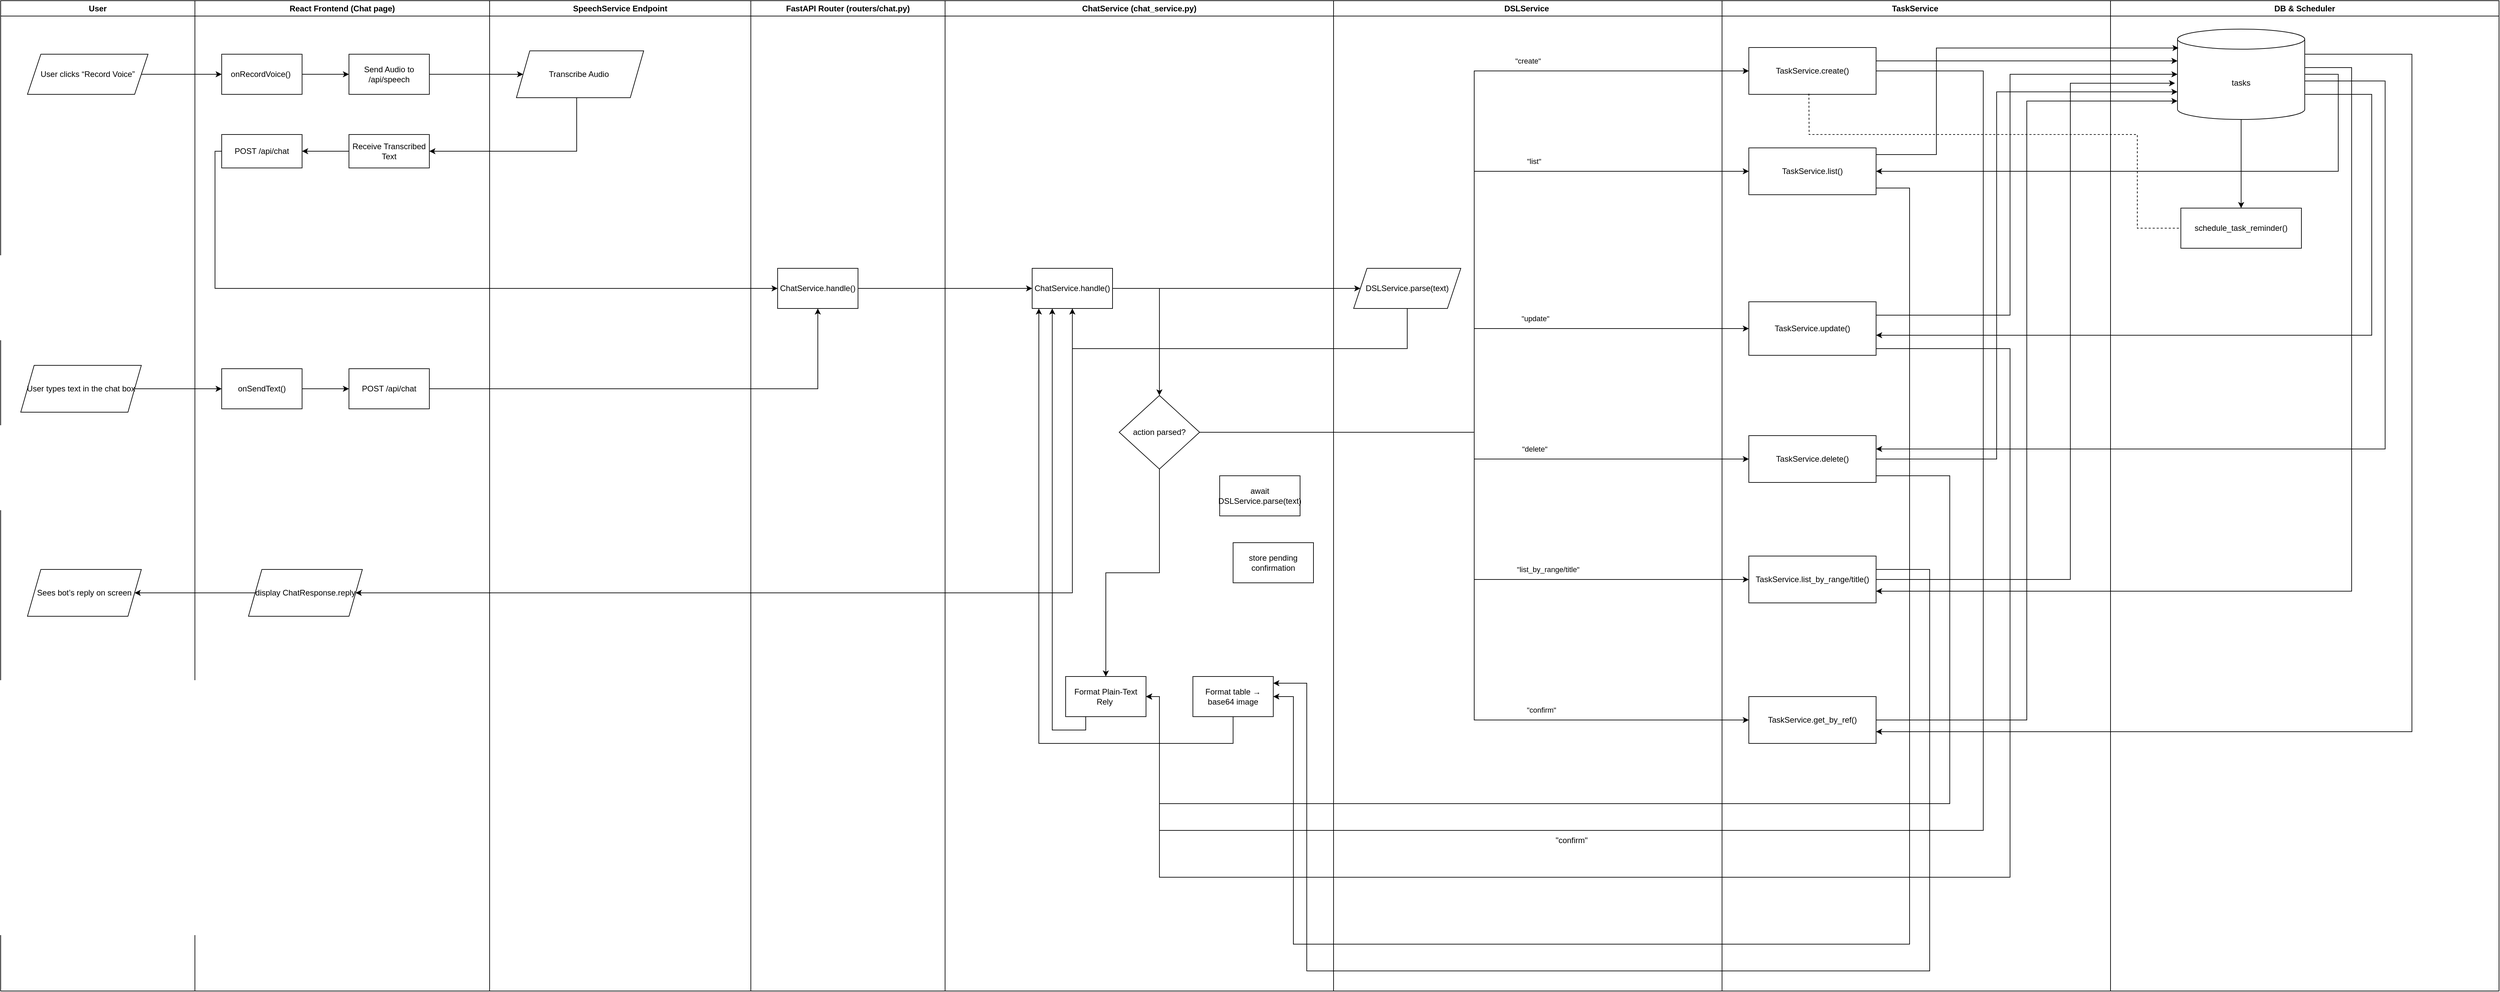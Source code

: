 <mxfile version="27.1.4">
  <diagram id="C5RBs43oDa-KdzZeNtuy" name="Page-1">
    <mxGraphModel dx="2746" dy="384" grid="1" gridSize="10" guides="1" tooltips="1" connect="1" arrows="1" fold="1" page="1" pageScale="1" pageWidth="827" pageHeight="1169" math="0" shadow="0">
      <root>
        <mxCell id="WIyWlLk6GJQsqaUBKTNV-0" />
        <mxCell id="WIyWlLk6GJQsqaUBKTNV-1" parent="WIyWlLk6GJQsqaUBKTNV-0" />
        <mxCell id="ZI6wd0_Fq82GZpxNzICY-0" value="User" style="swimlane;whiteSpace=wrap;html=1;" vertex="1" parent="WIyWlLk6GJQsqaUBKTNV-1">
          <mxGeometry x="980" y="2000" width="290" height="1480" as="geometry" />
        </mxCell>
        <mxCell id="ZI6wd0_Fq82GZpxNzICY-9" value="User types text in the chat box" style="shape=parallelogram;perimeter=parallelogramPerimeter;whiteSpace=wrap;html=1;fixedSize=1;" vertex="1" parent="ZI6wd0_Fq82GZpxNzICY-0">
          <mxGeometry x="30" y="545" width="180" height="70" as="geometry" />
        </mxCell>
        <mxCell id="ZI6wd0_Fq82GZpxNzICY-10" value="User clicks “Record Voice”" style="shape=parallelogram;perimeter=parallelogramPerimeter;whiteSpace=wrap;html=1;fixedSize=1;" vertex="1" parent="ZI6wd0_Fq82GZpxNzICY-0">
          <mxGeometry x="40" y="80" width="180" height="60" as="geometry" />
        </mxCell>
        <mxCell id="ZI6wd0_Fq82GZpxNzICY-11" value="Sees bot’s reply on screen" style="shape=parallelogram;perimeter=parallelogramPerimeter;whiteSpace=wrap;html=1;fixedSize=1;" vertex="1" parent="ZI6wd0_Fq82GZpxNzICY-0">
          <mxGeometry x="40" y="850" width="170" height="70" as="geometry" />
        </mxCell>
        <mxCell id="ZI6wd0_Fq82GZpxNzICY-1" value="React Frontend (Chat page)" style="swimlane;whiteSpace=wrap;html=1;" vertex="1" parent="WIyWlLk6GJQsqaUBKTNV-1">
          <mxGeometry x="1270" y="2000" width="440" height="1480" as="geometry" />
        </mxCell>
        <mxCell id="ZI6wd0_Fq82GZpxNzICY-17" style="edgeStyle=orthogonalEdgeStyle;rounded=0;orthogonalLoop=1;jettySize=auto;html=1;entryX=0;entryY=0.5;entryDx=0;entryDy=0;" edge="1" parent="ZI6wd0_Fq82GZpxNzICY-1" source="ZI6wd0_Fq82GZpxNzICY-12" target="ZI6wd0_Fq82GZpxNzICY-16">
          <mxGeometry relative="1" as="geometry" />
        </mxCell>
        <mxCell id="ZI6wd0_Fq82GZpxNzICY-12" value="onSendText()" style="rounded=0;whiteSpace=wrap;html=1;" vertex="1" parent="ZI6wd0_Fq82GZpxNzICY-1">
          <mxGeometry x="40" y="550" width="120" height="60" as="geometry" />
        </mxCell>
        <mxCell id="ZI6wd0_Fq82GZpxNzICY-19" style="edgeStyle=orthogonalEdgeStyle;rounded=0;orthogonalLoop=1;jettySize=auto;html=1;" edge="1" parent="ZI6wd0_Fq82GZpxNzICY-1" source="ZI6wd0_Fq82GZpxNzICY-13" target="ZI6wd0_Fq82GZpxNzICY-18">
          <mxGeometry relative="1" as="geometry" />
        </mxCell>
        <mxCell id="ZI6wd0_Fq82GZpxNzICY-13" value="onRecordVoice()&amp;nbsp;" style="rounded=0;whiteSpace=wrap;html=1;" vertex="1" parent="ZI6wd0_Fq82GZpxNzICY-1">
          <mxGeometry x="40" y="80" width="120" height="60" as="geometry" />
        </mxCell>
        <mxCell id="ZI6wd0_Fq82GZpxNzICY-16" value="POST /api/chat" style="rounded=0;whiteSpace=wrap;html=1;" vertex="1" parent="ZI6wd0_Fq82GZpxNzICY-1">
          <mxGeometry x="230" y="550" width="120" height="60" as="geometry" />
        </mxCell>
        <mxCell id="ZI6wd0_Fq82GZpxNzICY-18" value="Send Audio to /api/speech" style="rounded=0;whiteSpace=wrap;html=1;" vertex="1" parent="ZI6wd0_Fq82GZpxNzICY-1">
          <mxGeometry x="230" y="80" width="120" height="60" as="geometry" />
        </mxCell>
        <mxCell id="ZI6wd0_Fq82GZpxNzICY-30" style="edgeStyle=orthogonalEdgeStyle;rounded=0;orthogonalLoop=1;jettySize=auto;html=1;entryX=1;entryY=0.5;entryDx=0;entryDy=0;" edge="1" parent="ZI6wd0_Fq82GZpxNzICY-1" source="ZI6wd0_Fq82GZpxNzICY-27" target="ZI6wd0_Fq82GZpxNzICY-29">
          <mxGeometry relative="1" as="geometry" />
        </mxCell>
        <mxCell id="ZI6wd0_Fq82GZpxNzICY-27" value="&lt;div&gt;&lt;span style=&quot;background-color: transparent; color: light-dark(rgb(0, 0, 0), rgb(255, 255, 255));&quot;&gt;Receive Transcribed Text&lt;/span&gt;&lt;/div&gt;" style="rounded=0;whiteSpace=wrap;html=1;" vertex="1" parent="ZI6wd0_Fq82GZpxNzICY-1">
          <mxGeometry x="230" y="200" width="120" height="50" as="geometry" />
        </mxCell>
        <mxCell id="ZI6wd0_Fq82GZpxNzICY-29" value="POST /api/chat" style="rounded=0;whiteSpace=wrap;html=1;" vertex="1" parent="ZI6wd0_Fq82GZpxNzICY-1">
          <mxGeometry x="40" y="200" width="120" height="50" as="geometry" />
        </mxCell>
        <mxCell id="ZI6wd0_Fq82GZpxNzICY-44" value="display ChatResponse.reply" style="shape=parallelogram;perimeter=parallelogramPerimeter;whiteSpace=wrap;html=1;fixedSize=1;" vertex="1" parent="ZI6wd0_Fq82GZpxNzICY-1">
          <mxGeometry x="80" y="850" width="170" height="70" as="geometry" />
        </mxCell>
        <mxCell id="ZI6wd0_Fq82GZpxNzICY-2" value="SpeechService Endpoint" style="swimlane;whiteSpace=wrap;html=1;" vertex="1" parent="WIyWlLk6GJQsqaUBKTNV-1">
          <mxGeometry x="1710" y="2000" width="390" height="1480" as="geometry" />
        </mxCell>
        <mxCell id="ZI6wd0_Fq82GZpxNzICY-25" value="Transcribe Audio&amp;nbsp;" style="shape=parallelogram;perimeter=parallelogramPerimeter;whiteSpace=wrap;html=1;fixedSize=1;" vertex="1" parent="ZI6wd0_Fq82GZpxNzICY-2">
          <mxGeometry x="40" y="75" width="190" height="70" as="geometry" />
        </mxCell>
        <mxCell id="ZI6wd0_Fq82GZpxNzICY-3" value="FastAPI Router&amp;nbsp;(routers/chat.py)" style="swimlane;whiteSpace=wrap;html=1;" vertex="1" parent="WIyWlLk6GJQsqaUBKTNV-1">
          <mxGeometry x="2100" y="2000" width="290" height="1480" as="geometry" />
        </mxCell>
        <mxCell id="ZI6wd0_Fq82GZpxNzICY-32" value="ChatService.handle()" style="rounded=0;whiteSpace=wrap;html=1;" vertex="1" parent="ZI6wd0_Fq82GZpxNzICY-3">
          <mxGeometry x="40" y="400" width="120" height="60" as="geometry" />
        </mxCell>
        <mxCell id="ZI6wd0_Fq82GZpxNzICY-4" value="ChatService&amp;nbsp;(chat_service.py)" style="swimlane;whiteSpace=wrap;html=1;" vertex="1" parent="WIyWlLk6GJQsqaUBKTNV-1">
          <mxGeometry x="2390" y="2000" width="580" height="1480" as="geometry" />
        </mxCell>
        <mxCell id="ZI6wd0_Fq82GZpxNzICY-52" style="edgeStyle=orthogonalEdgeStyle;rounded=0;orthogonalLoop=1;jettySize=auto;html=1;" edge="1" parent="ZI6wd0_Fq82GZpxNzICY-4" source="ZI6wd0_Fq82GZpxNzICY-37" target="ZI6wd0_Fq82GZpxNzICY-47">
          <mxGeometry relative="1" as="geometry" />
        </mxCell>
        <mxCell id="ZI6wd0_Fq82GZpxNzICY-37" value="ChatService.handle()" style="rounded=0;whiteSpace=wrap;html=1;" vertex="1" parent="ZI6wd0_Fq82GZpxNzICY-4">
          <mxGeometry x="130" y="400" width="120" height="60" as="geometry" />
        </mxCell>
        <mxCell id="ZI6wd0_Fq82GZpxNzICY-46" value="await DSLService.parse(text)" style="rounded=0;whiteSpace=wrap;html=1;" vertex="1" parent="ZI6wd0_Fq82GZpxNzICY-4">
          <mxGeometry x="410" y="710" width="120" height="60" as="geometry" />
        </mxCell>
        <mxCell id="ZI6wd0_Fq82GZpxNzICY-94" style="edgeStyle=orthogonalEdgeStyle;rounded=0;orthogonalLoop=1;jettySize=auto;html=1;" edge="1" parent="ZI6wd0_Fq82GZpxNzICY-4" source="ZI6wd0_Fq82GZpxNzICY-47" target="ZI6wd0_Fq82GZpxNzICY-49">
          <mxGeometry relative="1" as="geometry" />
        </mxCell>
        <mxCell id="ZI6wd0_Fq82GZpxNzICY-47" value="action parsed?" style="rhombus;whiteSpace=wrap;html=1;" vertex="1" parent="ZI6wd0_Fq82GZpxNzICY-4">
          <mxGeometry x="260" y="590" width="120" height="110" as="geometry" />
        </mxCell>
        <mxCell id="ZI6wd0_Fq82GZpxNzICY-96" style="edgeStyle=orthogonalEdgeStyle;rounded=0;orthogonalLoop=1;jettySize=auto;html=1;" edge="1" parent="ZI6wd0_Fq82GZpxNzICY-4" source="ZI6wd0_Fq82GZpxNzICY-48" target="ZI6wd0_Fq82GZpxNzICY-37">
          <mxGeometry relative="1" as="geometry">
            <Array as="points">
              <mxPoint x="430" y="1110" />
              <mxPoint x="140" y="1110" />
            </Array>
          </mxGeometry>
        </mxCell>
        <mxCell id="ZI6wd0_Fq82GZpxNzICY-48" value="Format table → base64 image" style="rounded=0;whiteSpace=wrap;html=1;" vertex="1" parent="ZI6wd0_Fq82GZpxNzICY-4">
          <mxGeometry x="370" y="1010" width="120" height="60" as="geometry" />
        </mxCell>
        <mxCell id="ZI6wd0_Fq82GZpxNzICY-95" style="edgeStyle=orthogonalEdgeStyle;rounded=0;orthogonalLoop=1;jettySize=auto;html=1;" edge="1" parent="ZI6wd0_Fq82GZpxNzICY-4" source="ZI6wd0_Fq82GZpxNzICY-49" target="ZI6wd0_Fq82GZpxNzICY-37">
          <mxGeometry relative="1" as="geometry">
            <Array as="points">
              <mxPoint x="210" y="1090" />
              <mxPoint x="160" y="1090" />
            </Array>
          </mxGeometry>
        </mxCell>
        <mxCell id="ZI6wd0_Fq82GZpxNzICY-49" value="Format Plain-Text Rely&amp;nbsp;" style="rounded=0;whiteSpace=wrap;html=1;" vertex="1" parent="ZI6wd0_Fq82GZpxNzICY-4">
          <mxGeometry x="180" y="1010" width="120" height="60" as="geometry" />
        </mxCell>
        <mxCell id="ZI6wd0_Fq82GZpxNzICY-50" value="store pending confirmation" style="rounded=0;whiteSpace=wrap;html=1;" vertex="1" parent="ZI6wd0_Fq82GZpxNzICY-4">
          <mxGeometry x="430" y="810" width="120" height="60" as="geometry" />
        </mxCell>
        <mxCell id="ZI6wd0_Fq82GZpxNzICY-5" value="DSLService&amp;nbsp;" style="swimlane;whiteSpace=wrap;html=1;" vertex="1" parent="WIyWlLk6GJQsqaUBKTNV-1">
          <mxGeometry x="2970" y="2000" width="580" height="1480" as="geometry" />
        </mxCell>
        <mxCell id="ZI6wd0_Fq82GZpxNzICY-40" value="DSLService.parse(text)" style="shape=parallelogram;perimeter=parallelogramPerimeter;whiteSpace=wrap;html=1;fixedSize=1;" vertex="1" parent="ZI6wd0_Fq82GZpxNzICY-5">
          <mxGeometry x="30" y="400" width="160" height="60" as="geometry" />
        </mxCell>
        <mxCell id="ZI6wd0_Fq82GZpxNzICY-7" value="TaskService&amp;nbsp;" style="swimlane;whiteSpace=wrap;html=1;" vertex="1" parent="WIyWlLk6GJQsqaUBKTNV-1">
          <mxGeometry x="3550" y="2000" width="580" height="1480" as="geometry" />
        </mxCell>
        <mxCell id="ZI6wd0_Fq82GZpxNzICY-55" value="TaskService.create()" style="rounded=0;whiteSpace=wrap;html=1;" vertex="1" parent="ZI6wd0_Fq82GZpxNzICY-7">
          <mxGeometry x="40" y="70" width="190" height="70" as="geometry" />
        </mxCell>
        <mxCell id="ZI6wd0_Fq82GZpxNzICY-56" value="TaskService.list()" style="rounded=0;whiteSpace=wrap;html=1;" vertex="1" parent="ZI6wd0_Fq82GZpxNzICY-7">
          <mxGeometry x="40" y="220" width="190" height="70" as="geometry" />
        </mxCell>
        <mxCell id="ZI6wd0_Fq82GZpxNzICY-59" value="TaskService.delete()" style="rounded=0;whiteSpace=wrap;html=1;" vertex="1" parent="ZI6wd0_Fq82GZpxNzICY-7">
          <mxGeometry x="40" y="650" width="190" height="70" as="geometry" />
        </mxCell>
        <mxCell id="ZI6wd0_Fq82GZpxNzICY-60" value="TaskService.list_by_range/title()" style="rounded=0;whiteSpace=wrap;html=1;" vertex="1" parent="ZI6wd0_Fq82GZpxNzICY-7">
          <mxGeometry x="40" y="830" width="190" height="70" as="geometry" />
        </mxCell>
        <mxCell id="ZI6wd0_Fq82GZpxNzICY-61" value="TaskService.get_by_ref()" style="rounded=0;whiteSpace=wrap;html=1;" vertex="1" parent="ZI6wd0_Fq82GZpxNzICY-7">
          <mxGeometry x="40" y="1040" width="190" height="70" as="geometry" />
        </mxCell>
        <mxCell id="ZI6wd0_Fq82GZpxNzICY-62" value="TaskService.update()" style="rounded=0;whiteSpace=wrap;html=1;" vertex="1" parent="ZI6wd0_Fq82GZpxNzICY-7">
          <mxGeometry x="40" y="450" width="190" height="80" as="geometry" />
        </mxCell>
        <mxCell id="ZI6wd0_Fq82GZpxNzICY-21" style="edgeStyle=orthogonalEdgeStyle;rounded=0;orthogonalLoop=1;jettySize=auto;html=1;entryX=0;entryY=0.5;entryDx=0;entryDy=0;" edge="1" parent="WIyWlLk6GJQsqaUBKTNV-1" source="ZI6wd0_Fq82GZpxNzICY-10" target="ZI6wd0_Fq82GZpxNzICY-13">
          <mxGeometry relative="1" as="geometry" />
        </mxCell>
        <mxCell id="ZI6wd0_Fq82GZpxNzICY-24" value="DB &amp;amp; Scheduler" style="swimlane;whiteSpace=wrap;html=1;" vertex="1" parent="WIyWlLk6GJQsqaUBKTNV-1">
          <mxGeometry x="4130" y="2000" width="580" height="1480" as="geometry" />
        </mxCell>
        <mxCell id="ZI6wd0_Fq82GZpxNzICY-98" style="edgeStyle=orthogonalEdgeStyle;rounded=0;orthogonalLoop=1;jettySize=auto;html=1;" edge="1" parent="ZI6wd0_Fq82GZpxNzICY-24" source="ZI6wd0_Fq82GZpxNzICY-82" target="ZI6wd0_Fq82GZpxNzICY-97">
          <mxGeometry relative="1" as="geometry" />
        </mxCell>
        <mxCell id="ZI6wd0_Fq82GZpxNzICY-82" value="tasks" style="shape=cylinder3;whiteSpace=wrap;html=1;boundedLbl=1;backgroundOutline=1;size=15;" vertex="1" parent="ZI6wd0_Fq82GZpxNzICY-24">
          <mxGeometry x="100" y="42.5" width="190" height="135" as="geometry" />
        </mxCell>
        <mxCell id="ZI6wd0_Fq82GZpxNzICY-97" value="schedule_task_reminder()" style="rounded=0;whiteSpace=wrap;html=1;" vertex="1" parent="ZI6wd0_Fq82GZpxNzICY-24">
          <mxGeometry x="105" y="310" width="180" height="60" as="geometry" />
        </mxCell>
        <mxCell id="ZI6wd0_Fq82GZpxNzICY-26" style="edgeStyle=orthogonalEdgeStyle;rounded=0;orthogonalLoop=1;jettySize=auto;html=1;entryX=0;entryY=0.5;entryDx=0;entryDy=0;" edge="1" parent="WIyWlLk6GJQsqaUBKTNV-1" source="ZI6wd0_Fq82GZpxNzICY-18" target="ZI6wd0_Fq82GZpxNzICY-25">
          <mxGeometry relative="1" as="geometry" />
        </mxCell>
        <mxCell id="ZI6wd0_Fq82GZpxNzICY-31" style="edgeStyle=orthogonalEdgeStyle;rounded=0;orthogonalLoop=1;jettySize=auto;html=1;entryX=1;entryY=0.5;entryDx=0;entryDy=0;" edge="1" parent="WIyWlLk6GJQsqaUBKTNV-1" source="ZI6wd0_Fq82GZpxNzICY-25" target="ZI6wd0_Fq82GZpxNzICY-27">
          <mxGeometry relative="1" as="geometry">
            <Array as="points">
              <mxPoint x="1840" y="2225" />
            </Array>
          </mxGeometry>
        </mxCell>
        <mxCell id="ZI6wd0_Fq82GZpxNzICY-33" style="edgeStyle=orthogonalEdgeStyle;rounded=0;orthogonalLoop=1;jettySize=auto;html=1;entryX=0;entryY=0.5;entryDx=0;entryDy=0;" edge="1" parent="WIyWlLk6GJQsqaUBKTNV-1" source="ZI6wd0_Fq82GZpxNzICY-29" target="ZI6wd0_Fq82GZpxNzICY-32">
          <mxGeometry relative="1" as="geometry">
            <Array as="points">
              <mxPoint x="1300" y="2225" />
              <mxPoint x="1300" y="2430" />
            </Array>
          </mxGeometry>
        </mxCell>
        <mxCell id="ZI6wd0_Fq82GZpxNzICY-35" style="edgeStyle=orthogonalEdgeStyle;rounded=0;orthogonalLoop=1;jettySize=auto;html=1;" edge="1" parent="WIyWlLk6GJQsqaUBKTNV-1" source="ZI6wd0_Fq82GZpxNzICY-16" target="ZI6wd0_Fq82GZpxNzICY-32">
          <mxGeometry relative="1" as="geometry" />
        </mxCell>
        <mxCell id="ZI6wd0_Fq82GZpxNzICY-36" style="edgeStyle=orthogonalEdgeStyle;rounded=0;orthogonalLoop=1;jettySize=auto;html=1;entryX=0;entryY=0.5;entryDx=0;entryDy=0;" edge="1" parent="WIyWlLk6GJQsqaUBKTNV-1" source="ZI6wd0_Fq82GZpxNzICY-9" target="ZI6wd0_Fq82GZpxNzICY-12">
          <mxGeometry relative="1" as="geometry" />
        </mxCell>
        <mxCell id="ZI6wd0_Fq82GZpxNzICY-39" style="edgeStyle=orthogonalEdgeStyle;rounded=0;orthogonalLoop=1;jettySize=auto;html=1;" edge="1" parent="WIyWlLk6GJQsqaUBKTNV-1" source="ZI6wd0_Fq82GZpxNzICY-32" target="ZI6wd0_Fq82GZpxNzICY-37">
          <mxGeometry relative="1" as="geometry" />
        </mxCell>
        <mxCell id="ZI6wd0_Fq82GZpxNzICY-41" style="edgeStyle=orthogonalEdgeStyle;rounded=0;orthogonalLoop=1;jettySize=auto;html=1;" edge="1" parent="WIyWlLk6GJQsqaUBKTNV-1" source="ZI6wd0_Fq82GZpxNzICY-37" target="ZI6wd0_Fq82GZpxNzICY-40">
          <mxGeometry relative="1" as="geometry" />
        </mxCell>
        <mxCell id="ZI6wd0_Fq82GZpxNzICY-43" style="edgeStyle=orthogonalEdgeStyle;rounded=0;orthogonalLoop=1;jettySize=auto;html=1;entryX=0.5;entryY=1;entryDx=0;entryDy=0;" edge="1" parent="WIyWlLk6GJQsqaUBKTNV-1" source="ZI6wd0_Fq82GZpxNzICY-40" target="ZI6wd0_Fq82GZpxNzICY-37">
          <mxGeometry relative="1" as="geometry">
            <Array as="points">
              <mxPoint x="3080" y="2520" />
              <mxPoint x="2580" y="2520" />
            </Array>
          </mxGeometry>
        </mxCell>
        <mxCell id="ZI6wd0_Fq82GZpxNzICY-53" style="edgeStyle=orthogonalEdgeStyle;rounded=0;orthogonalLoop=1;jettySize=auto;html=1;entryX=1;entryY=0.5;entryDx=0;entryDy=0;" edge="1" parent="WIyWlLk6GJQsqaUBKTNV-1" source="ZI6wd0_Fq82GZpxNzICY-37" target="ZI6wd0_Fq82GZpxNzICY-44">
          <mxGeometry relative="1" as="geometry">
            <Array as="points">
              <mxPoint x="2580" y="2885" />
            </Array>
          </mxGeometry>
        </mxCell>
        <mxCell id="ZI6wd0_Fq82GZpxNzICY-54" style="edgeStyle=orthogonalEdgeStyle;rounded=0;orthogonalLoop=1;jettySize=auto;html=1;" edge="1" parent="WIyWlLk6GJQsqaUBKTNV-1" source="ZI6wd0_Fq82GZpxNzICY-44" target="ZI6wd0_Fq82GZpxNzICY-11">
          <mxGeometry relative="1" as="geometry" />
        </mxCell>
        <mxCell id="ZI6wd0_Fq82GZpxNzICY-63" style="edgeStyle=orthogonalEdgeStyle;rounded=0;orthogonalLoop=1;jettySize=auto;html=1;entryX=0;entryY=0.5;entryDx=0;entryDy=0;" edge="1" parent="WIyWlLk6GJQsqaUBKTNV-1" source="ZI6wd0_Fq82GZpxNzICY-47" target="ZI6wd0_Fq82GZpxNzICY-55">
          <mxGeometry relative="1" as="geometry" />
        </mxCell>
        <mxCell id="ZI6wd0_Fq82GZpxNzICY-70" value="&quot;create&quot;" style="edgeLabel;html=1;align=center;verticalAlign=middle;resizable=0;points=[];" vertex="1" connectable="0" parent="ZI6wd0_Fq82GZpxNzICY-63">
          <mxGeometry x="0.417" y="5" relative="1" as="geometry">
            <mxPoint x="66" y="-10" as="offset" />
          </mxGeometry>
        </mxCell>
        <mxCell id="ZI6wd0_Fq82GZpxNzICY-64" style="edgeStyle=orthogonalEdgeStyle;rounded=0;orthogonalLoop=1;jettySize=auto;html=1;entryX=0;entryY=0.5;entryDx=0;entryDy=0;" edge="1" parent="WIyWlLk6GJQsqaUBKTNV-1" source="ZI6wd0_Fq82GZpxNzICY-47" target="ZI6wd0_Fq82GZpxNzICY-56">
          <mxGeometry relative="1" as="geometry" />
        </mxCell>
        <mxCell id="ZI6wd0_Fq82GZpxNzICY-71" value="&quot;list&quot;" style="edgeLabel;html=1;align=center;verticalAlign=middle;resizable=0;points=[];" vertex="1" connectable="0" parent="ZI6wd0_Fq82GZpxNzICY-64">
          <mxGeometry x="0.471" y="3" relative="1" as="geometry">
            <mxPoint x="-1" y="-12" as="offset" />
          </mxGeometry>
        </mxCell>
        <mxCell id="ZI6wd0_Fq82GZpxNzICY-66" style="edgeStyle=orthogonalEdgeStyle;rounded=0;orthogonalLoop=1;jettySize=auto;html=1;entryX=0;entryY=0.5;entryDx=0;entryDy=0;" edge="1" parent="WIyWlLk6GJQsqaUBKTNV-1" source="ZI6wd0_Fq82GZpxNzICY-47" target="ZI6wd0_Fq82GZpxNzICY-59">
          <mxGeometry relative="1" as="geometry" />
        </mxCell>
        <mxCell id="ZI6wd0_Fq82GZpxNzICY-73" value="&quot;delete&quot;" style="edgeLabel;html=1;align=center;verticalAlign=middle;resizable=0;points=[];" vertex="1" connectable="0" parent="ZI6wd0_Fq82GZpxNzICY-66">
          <mxGeometry x="0.583" y="-2" relative="1" as="geometry">
            <mxPoint x="-141" y="-17" as="offset" />
          </mxGeometry>
        </mxCell>
        <mxCell id="ZI6wd0_Fq82GZpxNzICY-67" style="edgeStyle=orthogonalEdgeStyle;rounded=0;orthogonalLoop=1;jettySize=auto;html=1;entryX=0;entryY=0.5;entryDx=0;entryDy=0;" edge="1" parent="WIyWlLk6GJQsqaUBKTNV-1" source="ZI6wd0_Fq82GZpxNzICY-47" target="ZI6wd0_Fq82GZpxNzICY-60">
          <mxGeometry relative="1" as="geometry" />
        </mxCell>
        <mxCell id="ZI6wd0_Fq82GZpxNzICY-74" value="&quot;list_by_range/title&quot;" style="edgeLabel;html=1;align=center;verticalAlign=middle;resizable=0;points=[];" vertex="1" connectable="0" parent="ZI6wd0_Fq82GZpxNzICY-67">
          <mxGeometry x="0.606" y="5" relative="1" as="geometry">
            <mxPoint x="-95" y="-10" as="offset" />
          </mxGeometry>
        </mxCell>
        <mxCell id="ZI6wd0_Fq82GZpxNzICY-68" style="edgeStyle=orthogonalEdgeStyle;rounded=0;orthogonalLoop=1;jettySize=auto;html=1;entryX=0;entryY=0.5;entryDx=0;entryDy=0;" edge="1" parent="WIyWlLk6GJQsqaUBKTNV-1" source="ZI6wd0_Fq82GZpxNzICY-47" target="ZI6wd0_Fq82GZpxNzICY-62">
          <mxGeometry relative="1" as="geometry" />
        </mxCell>
        <mxCell id="ZI6wd0_Fq82GZpxNzICY-72" value="&quot;update&quot;" style="edgeLabel;html=1;align=center;verticalAlign=middle;resizable=0;points=[];" vertex="1" connectable="0" parent="ZI6wd0_Fq82GZpxNzICY-68">
          <mxGeometry x="0.518" relative="1" as="geometry">
            <mxPoint x="-84" y="-15" as="offset" />
          </mxGeometry>
        </mxCell>
        <mxCell id="ZI6wd0_Fq82GZpxNzICY-69" style="edgeStyle=orthogonalEdgeStyle;rounded=0;orthogonalLoop=1;jettySize=auto;html=1;entryX=0;entryY=0.5;entryDx=0;entryDy=0;" edge="1" parent="WIyWlLk6GJQsqaUBKTNV-1" source="ZI6wd0_Fq82GZpxNzICY-47" target="ZI6wd0_Fq82GZpxNzICY-61">
          <mxGeometry relative="1" as="geometry" />
        </mxCell>
        <mxCell id="ZI6wd0_Fq82GZpxNzICY-75" value="&quot;confirm&quot;" style="edgeLabel;html=1;align=center;verticalAlign=middle;resizable=0;points=[];" vertex="1" connectable="0" parent="ZI6wd0_Fq82GZpxNzICY-69">
          <mxGeometry x="0.682" y="-2" relative="1" as="geometry">
            <mxPoint x="-112" y="-17" as="offset" />
          </mxGeometry>
        </mxCell>
        <mxCell id="ZI6wd0_Fq82GZpxNzICY-80" style="edgeStyle=orthogonalEdgeStyle;rounded=0;orthogonalLoop=1;jettySize=auto;html=1;entryX=1;entryY=0.5;entryDx=0;entryDy=0;" edge="1" parent="WIyWlLk6GJQsqaUBKTNV-1" source="ZI6wd0_Fq82GZpxNzICY-55" target="ZI6wd0_Fq82GZpxNzICY-49">
          <mxGeometry relative="1" as="geometry">
            <Array as="points">
              <mxPoint x="3940" y="2105" />
              <mxPoint x="3940" y="3240" />
              <mxPoint x="2710" y="3240" />
              <mxPoint x="2710" y="3040" />
            </Array>
          </mxGeometry>
        </mxCell>
        <mxCell id="ZI6wd0_Fq82GZpxNzICY-81" value="&quot;confirm&quot;" style="text;html=1;align=center;verticalAlign=middle;resizable=0;points=[];autosize=1;strokeColor=none;fillColor=none;" vertex="1" parent="WIyWlLk6GJQsqaUBKTNV-1">
          <mxGeometry x="3290" y="3240" width="70" height="30" as="geometry" />
        </mxCell>
        <mxCell id="ZI6wd0_Fq82GZpxNzICY-83" style="edgeStyle=orthogonalEdgeStyle;rounded=0;orthogonalLoop=1;jettySize=auto;html=1;" edge="1" parent="WIyWlLk6GJQsqaUBKTNV-1" source="ZI6wd0_Fq82GZpxNzICY-55" target="ZI6wd0_Fq82GZpxNzICY-82">
          <mxGeometry relative="1" as="geometry">
            <Array as="points">
              <mxPoint x="4120" y="2090" />
              <mxPoint x="4120" y="2090" />
            </Array>
          </mxGeometry>
        </mxCell>
        <mxCell id="ZI6wd0_Fq82GZpxNzICY-86" style="edgeStyle=orthogonalEdgeStyle;rounded=0;orthogonalLoop=1;jettySize=auto;html=1;entryX=1;entryY=0.5;entryDx=0;entryDy=0;" edge="1" parent="WIyWlLk6GJQsqaUBKTNV-1" source="ZI6wd0_Fq82GZpxNzICY-59" target="ZI6wd0_Fq82GZpxNzICY-49">
          <mxGeometry relative="1" as="geometry">
            <Array as="points">
              <mxPoint x="3890" y="2710" />
              <mxPoint x="3890" y="3200" />
              <mxPoint x="2710" y="3200" />
              <mxPoint x="2710" y="3040" />
            </Array>
          </mxGeometry>
        </mxCell>
        <mxCell id="ZI6wd0_Fq82GZpxNzICY-99" value="" style="endArrow=none;dashed=1;html=1;rounded=0;exitX=0.472;exitY=0.985;exitDx=0;exitDy=0;exitPerimeter=0;" edge="1" parent="WIyWlLk6GJQsqaUBKTNV-1" source="ZI6wd0_Fq82GZpxNzICY-55" target="ZI6wd0_Fq82GZpxNzICY-97">
          <mxGeometry width="50" height="50" relative="1" as="geometry">
            <mxPoint x="3790" y="2130" as="sourcePoint" />
            <mxPoint x="4100" y="2170" as="targetPoint" />
            <Array as="points">
              <mxPoint x="3680" y="2200" />
              <mxPoint x="4170" y="2200" />
              <mxPoint x="4170" y="2340" />
            </Array>
          </mxGeometry>
        </mxCell>
        <mxCell id="ZI6wd0_Fq82GZpxNzICY-100" style="edgeStyle=orthogonalEdgeStyle;rounded=0;orthogonalLoop=1;jettySize=auto;html=1;entryX=0;entryY=0.796;entryDx=0;entryDy=0;entryPerimeter=0;" edge="1" parent="WIyWlLk6GJQsqaUBKTNV-1" source="ZI6wd0_Fq82GZpxNzICY-61" target="ZI6wd0_Fq82GZpxNzICY-82">
          <mxGeometry relative="1" as="geometry" />
        </mxCell>
        <mxCell id="ZI6wd0_Fq82GZpxNzICY-101" style="edgeStyle=orthogonalEdgeStyle;rounded=0;orthogonalLoop=1;jettySize=auto;html=1;entryX=1;entryY=0.75;entryDx=0;entryDy=0;" edge="1" parent="WIyWlLk6GJQsqaUBKTNV-1" source="ZI6wd0_Fq82GZpxNzICY-82" target="ZI6wd0_Fq82GZpxNzICY-61">
          <mxGeometry relative="1" as="geometry">
            <Array as="points">
              <mxPoint x="4580" y="2080" />
              <mxPoint x="4580" y="3093" />
            </Array>
          </mxGeometry>
        </mxCell>
        <mxCell id="ZI6wd0_Fq82GZpxNzICY-102" style="edgeStyle=orthogonalEdgeStyle;rounded=0;orthogonalLoop=1;jettySize=auto;html=1;entryX=0;entryY=0.5;entryDx=0;entryDy=0;entryPerimeter=0;" edge="1" parent="WIyWlLk6GJQsqaUBKTNV-1" source="ZI6wd0_Fq82GZpxNzICY-62" target="ZI6wd0_Fq82GZpxNzICY-82">
          <mxGeometry relative="1" as="geometry">
            <Array as="points">
              <mxPoint x="3980" y="2470" />
              <mxPoint x="3980" y="2110" />
            </Array>
          </mxGeometry>
        </mxCell>
        <mxCell id="ZI6wd0_Fq82GZpxNzICY-103" style="edgeStyle=orthogonalEdgeStyle;rounded=0;orthogonalLoop=1;jettySize=auto;html=1;" edge="1" parent="WIyWlLk6GJQsqaUBKTNV-1" source="ZI6wd0_Fq82GZpxNzICY-82" target="ZI6wd0_Fq82GZpxNzICY-62">
          <mxGeometry relative="1" as="geometry">
            <Array as="points">
              <mxPoint x="4520" y="2140" />
              <mxPoint x="4520" y="2500" />
            </Array>
          </mxGeometry>
        </mxCell>
        <mxCell id="ZI6wd0_Fq82GZpxNzICY-104" style="edgeStyle=orthogonalEdgeStyle;rounded=0;orthogonalLoop=1;jettySize=auto;html=1;entryX=1;entryY=0.5;entryDx=0;entryDy=0;" edge="1" parent="WIyWlLk6GJQsqaUBKTNV-1" source="ZI6wd0_Fq82GZpxNzICY-62" target="ZI6wd0_Fq82GZpxNzICY-49">
          <mxGeometry relative="1" as="geometry">
            <Array as="points">
              <mxPoint x="3980" y="2520" />
              <mxPoint x="3980" y="3310" />
              <mxPoint x="2710" y="3310" />
              <mxPoint x="2710" y="3040" />
            </Array>
          </mxGeometry>
        </mxCell>
        <mxCell id="ZI6wd0_Fq82GZpxNzICY-105" style="edgeStyle=orthogonalEdgeStyle;rounded=0;orthogonalLoop=1;jettySize=auto;html=1;entryX=0;entryY=0;entryDx=0;entryDy=93.75;entryPerimeter=0;" edge="1" parent="WIyWlLk6GJQsqaUBKTNV-1" source="ZI6wd0_Fq82GZpxNzICY-59" target="ZI6wd0_Fq82GZpxNzICY-82">
          <mxGeometry relative="1" as="geometry">
            <Array as="points">
              <mxPoint x="3960" y="2685" />
              <mxPoint x="3960" y="2136" />
            </Array>
          </mxGeometry>
        </mxCell>
        <mxCell id="ZI6wd0_Fq82GZpxNzICY-106" style="edgeStyle=orthogonalEdgeStyle;rounded=0;orthogonalLoop=1;jettySize=auto;html=1;" edge="1" parent="WIyWlLk6GJQsqaUBKTNV-1" source="ZI6wd0_Fq82GZpxNzICY-82" target="ZI6wd0_Fq82GZpxNzICY-59">
          <mxGeometry relative="1" as="geometry">
            <Array as="points">
              <mxPoint x="4540" y="2120" />
              <mxPoint x="4540" y="2670" />
            </Array>
          </mxGeometry>
        </mxCell>
        <mxCell id="ZI6wd0_Fq82GZpxNzICY-107" style="edgeStyle=orthogonalEdgeStyle;rounded=0;orthogonalLoop=1;jettySize=auto;html=1;entryX=-0.019;entryY=0.599;entryDx=0;entryDy=0;entryPerimeter=0;" edge="1" parent="WIyWlLk6GJQsqaUBKTNV-1" source="ZI6wd0_Fq82GZpxNzICY-60" target="ZI6wd0_Fq82GZpxNzICY-82">
          <mxGeometry relative="1" as="geometry">
            <Array as="points">
              <mxPoint x="4070" y="2865" />
              <mxPoint x="4070" y="2123" />
            </Array>
          </mxGeometry>
        </mxCell>
        <mxCell id="ZI6wd0_Fq82GZpxNzICY-108" style="edgeStyle=orthogonalEdgeStyle;rounded=0;orthogonalLoop=1;jettySize=auto;html=1;entryX=1;entryY=0.75;entryDx=0;entryDy=0;" edge="1" parent="WIyWlLk6GJQsqaUBKTNV-1" source="ZI6wd0_Fq82GZpxNzICY-82" target="ZI6wd0_Fq82GZpxNzICY-60">
          <mxGeometry relative="1" as="geometry">
            <Array as="points">
              <mxPoint x="4490" y="2100" />
              <mxPoint x="4490" y="2883" />
            </Array>
          </mxGeometry>
        </mxCell>
        <mxCell id="ZI6wd0_Fq82GZpxNzICY-109" style="edgeStyle=orthogonalEdgeStyle;rounded=0;orthogonalLoop=1;jettySize=auto;html=1;" edge="1" parent="WIyWlLk6GJQsqaUBKTNV-1" source="ZI6wd0_Fq82GZpxNzICY-60" target="ZI6wd0_Fq82GZpxNzICY-48">
          <mxGeometry relative="1" as="geometry">
            <Array as="points">
              <mxPoint x="3860" y="2850" />
              <mxPoint x="3860" y="3450" />
              <mxPoint x="2930" y="3450" />
              <mxPoint x="2930" y="3020" />
            </Array>
          </mxGeometry>
        </mxCell>
        <mxCell id="ZI6wd0_Fq82GZpxNzICY-110" style="edgeStyle=orthogonalEdgeStyle;rounded=0;orthogonalLoop=1;jettySize=auto;html=1;entryX=1;entryY=0.5;entryDx=0;entryDy=0;" edge="1" parent="WIyWlLk6GJQsqaUBKTNV-1" source="ZI6wd0_Fq82GZpxNzICY-56" target="ZI6wd0_Fq82GZpxNzICY-48">
          <mxGeometry relative="1" as="geometry">
            <Array as="points">
              <mxPoint x="3830" y="2280" />
              <mxPoint x="3830" y="3410" />
              <mxPoint x="2910" y="3410" />
              <mxPoint x="2910" y="3040" />
            </Array>
          </mxGeometry>
        </mxCell>
        <mxCell id="ZI6wd0_Fq82GZpxNzICY-111" style="edgeStyle=orthogonalEdgeStyle;rounded=0;orthogonalLoop=1;jettySize=auto;html=1;entryX=0.008;entryY=0.209;entryDx=0;entryDy=0;entryPerimeter=0;" edge="1" parent="WIyWlLk6GJQsqaUBKTNV-1" source="ZI6wd0_Fq82GZpxNzICY-56" target="ZI6wd0_Fq82GZpxNzICY-82">
          <mxGeometry relative="1" as="geometry">
            <Array as="points">
              <mxPoint x="3870" y="2230" />
              <mxPoint x="3870" y="2071" />
            </Array>
          </mxGeometry>
        </mxCell>
        <mxCell id="ZI6wd0_Fq82GZpxNzICY-112" style="edgeStyle=orthogonalEdgeStyle;rounded=0;orthogonalLoop=1;jettySize=auto;html=1;entryX=1;entryY=0.5;entryDx=0;entryDy=0;" edge="1" parent="WIyWlLk6GJQsqaUBKTNV-1" source="ZI6wd0_Fq82GZpxNzICY-82" target="ZI6wd0_Fq82GZpxNzICY-56">
          <mxGeometry relative="1" as="geometry">
            <Array as="points">
              <mxPoint x="4470" y="2110" />
              <mxPoint x="4470" y="2255" />
            </Array>
          </mxGeometry>
        </mxCell>
      </root>
    </mxGraphModel>
  </diagram>
</mxfile>
